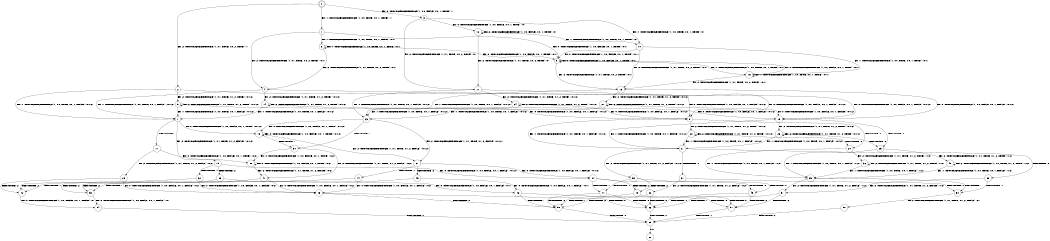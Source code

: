 digraph BCG {
size = "7, 10.5";
center = TRUE;
node [shape = circle];
0 [peripheries = 2];
0 -> 1 [label = "EX !1 !ATOMIC_EXCH_BRANCH (1, +0, TRUE, +0, 1, TRUE) !::"];
0 -> 2 [label = "EX !2 !ATOMIC_EXCH_BRANCH (1, +1, TRUE, +0, 2, TRUE) !::"];
0 -> 3 [label = "EX !0 !ATOMIC_EXCH_BRANCH (1, +0, FALSE, +0, 1, TRUE) !::"];
1 -> 4 [label = "EX !2 !ATOMIC_EXCH_BRANCH (1, +1, TRUE, +0, 2, TRUE) !:0:1:"];
1 -> 5 [label = "EX !0 !ATOMIC_EXCH_BRANCH (1, +0, FALSE, +0, 1, TRUE) !:0:1:"];
1 -> 6 [label = "EX !1 !ATOMIC_EXCH_BRANCH (1, +0, TRUE, +0, 1, TRUE) !:0:1:"];
2 -> 7 [label = "EX !1 !ATOMIC_EXCH_BRANCH (1, +0, TRUE, +0, 1, FALSE) !:0:1:2:"];
2 -> 8 [label = "EX !0 !ATOMIC_EXCH_BRANCH (1, +0, FALSE, +0, 1, FALSE) !:0:1:2:"];
2 -> 9 [label = "EX !2 !ATOMIC_EXCH_BRANCH (1, +1, TRUE, +1, 2, TRUE) !:0:1:2:"];
3 -> 10 [label = "EX !1 !ATOMIC_EXCH_BRANCH (1, +0, TRUE, +0, 1, TRUE) !:0:"];
3 -> 11 [label = "EX !2 !ATOMIC_EXCH_BRANCH (1, +1, TRUE, +0, 2, TRUE) !:0:"];
3 -> 12 [label = "EX !0 !ATOMIC_EXCH_BRANCH (1, +0, FALSE, +0, 1, TRUE) !:0:"];
4 -> 13 [label = "EX !0 !ATOMIC_EXCH_BRANCH (1, +0, FALSE, +0, 1, FALSE) !:0:1:2:"];
4 -> 14 [label = "EX !2 !ATOMIC_EXCH_BRANCH (1, +1, TRUE, +1, 2, TRUE) !:0:1:2:"];
4 -> 7 [label = "EX !1 !ATOMIC_EXCH_BRANCH (1, +0, TRUE, +0, 1, FALSE) !:0:1:2:"];
5 -> 15 [label = "EX !2 !ATOMIC_EXCH_BRANCH (1, +1, TRUE, +0, 2, TRUE) !:0:1:"];
5 -> 16 [label = "EX !1 !ATOMIC_EXCH_BRANCH (1, +0, TRUE, +0, 1, TRUE) !:0:1:"];
5 -> 5 [label = "EX !0 !ATOMIC_EXCH_BRANCH (1, +0, FALSE, +0, 1, TRUE) !:0:1:"];
6 -> 4 [label = "EX !2 !ATOMIC_EXCH_BRANCH (1, +1, TRUE, +0, 2, TRUE) !:0:1:"];
6 -> 5 [label = "EX !0 !ATOMIC_EXCH_BRANCH (1, +0, FALSE, +0, 1, TRUE) !:0:1:"];
6 -> 6 [label = "EX !1 !ATOMIC_EXCH_BRANCH (1, +0, TRUE, +0, 1, TRUE) !:0:1:"];
7 -> 17 [label = "TERMINATE !1"];
7 -> 18 [label = "EX !0 !ATOMIC_EXCH_BRANCH (1, +0, FALSE, +0, 1, TRUE) !:0:1:2:"];
7 -> 19 [label = "EX !2 !ATOMIC_EXCH_BRANCH (1, +1, TRUE, +1, 2, FALSE) !:0:1:2:"];
8 -> 20 [label = "TERMINATE !0"];
8 -> 21 [label = "EX !1 !ATOMIC_EXCH_BRANCH (1, +0, TRUE, +0, 1, FALSE) !:0:1:2:"];
8 -> 22 [label = "EX !2 !ATOMIC_EXCH_BRANCH (1, +1, TRUE, +1, 2, TRUE) !:0:1:2:"];
9 -> 7 [label = "EX !1 !ATOMIC_EXCH_BRANCH (1, +0, TRUE, +0, 1, FALSE) !:0:1:2:"];
9 -> 8 [label = "EX !0 !ATOMIC_EXCH_BRANCH (1, +0, FALSE, +0, 1, FALSE) !:0:1:2:"];
9 -> 9 [label = "EX !2 !ATOMIC_EXCH_BRANCH (1, +1, TRUE, +1, 2, TRUE) !:0:1:2:"];
10 -> 15 [label = "EX !2 !ATOMIC_EXCH_BRANCH (1, +1, TRUE, +0, 2, TRUE) !:0:1:"];
10 -> 16 [label = "EX !1 !ATOMIC_EXCH_BRANCH (1, +0, TRUE, +0, 1, TRUE) !:0:1:"];
10 -> 5 [label = "EX !0 !ATOMIC_EXCH_BRANCH (1, +0, FALSE, +0, 1, TRUE) !:0:1:"];
11 -> 23 [label = "EX !1 !ATOMIC_EXCH_BRANCH (1, +0, TRUE, +0, 1, FALSE) !:0:1:2:"];
11 -> 24 [label = "EX !2 !ATOMIC_EXCH_BRANCH (1, +1, TRUE, +1, 2, TRUE) !:0:1:2:"];
11 -> 8 [label = "EX !0 !ATOMIC_EXCH_BRANCH (1, +0, FALSE, +0, 1, FALSE) !:0:1:2:"];
12 -> 10 [label = "EX !1 !ATOMIC_EXCH_BRANCH (1, +0, TRUE, +0, 1, TRUE) !:0:"];
12 -> 11 [label = "EX !2 !ATOMIC_EXCH_BRANCH (1, +1, TRUE, +0, 2, TRUE) !:0:"];
12 -> 12 [label = "EX !0 !ATOMIC_EXCH_BRANCH (1, +0, FALSE, +0, 1, TRUE) !:0:"];
13 -> 25 [label = "TERMINATE !0"];
13 -> 26 [label = "EX !2 !ATOMIC_EXCH_BRANCH (1, +1, TRUE, +1, 2, TRUE) !:0:1:2:"];
13 -> 21 [label = "EX !1 !ATOMIC_EXCH_BRANCH (1, +0, TRUE, +0, 1, FALSE) !:0:1:2:"];
14 -> 13 [label = "EX !0 !ATOMIC_EXCH_BRANCH (1, +0, FALSE, +0, 1, FALSE) !:0:1:2:"];
14 -> 14 [label = "EX !2 !ATOMIC_EXCH_BRANCH (1, +1, TRUE, +1, 2, TRUE) !:0:1:2:"];
14 -> 7 [label = "EX !1 !ATOMIC_EXCH_BRANCH (1, +0, TRUE, +0, 1, FALSE) !:0:1:2:"];
15 -> 27 [label = "EX !2 !ATOMIC_EXCH_BRANCH (1, +1, TRUE, +1, 2, TRUE) !:0:1:2:"];
15 -> 23 [label = "EX !1 !ATOMIC_EXCH_BRANCH (1, +0, TRUE, +0, 1, FALSE) !:0:1:2:"];
15 -> 13 [label = "EX !0 !ATOMIC_EXCH_BRANCH (1, +0, FALSE, +0, 1, FALSE) !:0:1:2:"];
16 -> 15 [label = "EX !2 !ATOMIC_EXCH_BRANCH (1, +1, TRUE, +0, 2, TRUE) !:0:1:"];
16 -> 16 [label = "EX !1 !ATOMIC_EXCH_BRANCH (1, +0, TRUE, +0, 1, TRUE) !:0:1:"];
16 -> 5 [label = "EX !0 !ATOMIC_EXCH_BRANCH (1, +0, FALSE, +0, 1, TRUE) !:0:1:"];
17 -> 28 [label = "EX !0 !ATOMIC_EXCH_BRANCH (1, +0, FALSE, +0, 1, TRUE) !:0:2:"];
17 -> 29 [label = "EX !2 !ATOMIC_EXCH_BRANCH (1, +1, TRUE, +1, 2, FALSE) !:0:2:"];
18 -> 30 [label = "TERMINATE !1"];
18 -> 31 [label = "EX !2 !ATOMIC_EXCH_BRANCH (1, +1, TRUE, +1, 2, FALSE) !:0:1:2:"];
18 -> 18 [label = "EX !0 !ATOMIC_EXCH_BRANCH (1, +0, FALSE, +0, 1, TRUE) !:0:1:2:"];
19 -> 32 [label = "TERMINATE !1"];
19 -> 33 [label = "TERMINATE !2"];
19 -> 34 [label = "EX !0 !ATOMIC_EXCH_BRANCH (1, +0, FALSE, +0, 1, FALSE) !:0:1:2:"];
20 -> 35 [label = "EX !1 !ATOMIC_EXCH_BRANCH (1, +0, TRUE, +0, 1, FALSE) !:1:2:"];
20 -> 36 [label = "EX !2 !ATOMIC_EXCH_BRANCH (1, +1, TRUE, +1, 2, TRUE) !:1:2:"];
21 -> 37 [label = "TERMINATE !1"];
21 -> 38 [label = "TERMINATE !0"];
21 -> 39 [label = "EX !2 !ATOMIC_EXCH_BRANCH (1, +1, TRUE, +1, 2, FALSE) !:0:1:2:"];
22 -> 20 [label = "TERMINATE !0"];
22 -> 21 [label = "EX !1 !ATOMIC_EXCH_BRANCH (1, +0, TRUE, +0, 1, FALSE) !:0:1:2:"];
22 -> 22 [label = "EX !2 !ATOMIC_EXCH_BRANCH (1, +1, TRUE, +1, 2, TRUE) !:0:1:2:"];
23 -> 30 [label = "TERMINATE !1"];
23 -> 31 [label = "EX !2 !ATOMIC_EXCH_BRANCH (1, +1, TRUE, +1, 2, FALSE) !:0:1:2:"];
23 -> 18 [label = "EX !0 !ATOMIC_EXCH_BRANCH (1, +0, FALSE, +0, 1, TRUE) !:0:1:2:"];
24 -> 23 [label = "EX !1 !ATOMIC_EXCH_BRANCH (1, +0, TRUE, +0, 1, FALSE) !:0:1:2:"];
24 -> 24 [label = "EX !2 !ATOMIC_EXCH_BRANCH (1, +1, TRUE, +1, 2, TRUE) !:0:1:2:"];
24 -> 8 [label = "EX !0 !ATOMIC_EXCH_BRANCH (1, +0, FALSE, +0, 1, FALSE) !:0:1:2:"];
25 -> 40 [label = "EX !2 !ATOMIC_EXCH_BRANCH (1, +1, TRUE, +1, 2, TRUE) !:1:2:"];
25 -> 35 [label = "EX !1 !ATOMIC_EXCH_BRANCH (1, +0, TRUE, +0, 1, FALSE) !:1:2:"];
26 -> 25 [label = "TERMINATE !0"];
26 -> 26 [label = "EX !2 !ATOMIC_EXCH_BRANCH (1, +1, TRUE, +1, 2, TRUE) !:0:1:2:"];
26 -> 21 [label = "EX !1 !ATOMIC_EXCH_BRANCH (1, +0, TRUE, +0, 1, FALSE) !:0:1:2:"];
27 -> 27 [label = "EX !2 !ATOMIC_EXCH_BRANCH (1, +1, TRUE, +1, 2, TRUE) !:0:1:2:"];
27 -> 23 [label = "EX !1 !ATOMIC_EXCH_BRANCH (1, +0, TRUE, +0, 1, FALSE) !:0:1:2:"];
27 -> 13 [label = "EX !0 !ATOMIC_EXCH_BRANCH (1, +0, FALSE, +0, 1, FALSE) !:0:1:2:"];
28 -> 41 [label = "EX !2 !ATOMIC_EXCH_BRANCH (1, +1, TRUE, +1, 2, FALSE) !:0:2:"];
28 -> 28 [label = "EX !0 !ATOMIC_EXCH_BRANCH (1, +0, FALSE, +0, 1, TRUE) !:0:2:"];
29 -> 42 [label = "TERMINATE !2"];
29 -> 43 [label = "EX !0 !ATOMIC_EXCH_BRANCH (1, +0, FALSE, +0, 1, FALSE) !:0:2:"];
30 -> 41 [label = "EX !2 !ATOMIC_EXCH_BRANCH (1, +1, TRUE, +1, 2, FALSE) !:0:2:"];
30 -> 28 [label = "EX !0 !ATOMIC_EXCH_BRANCH (1, +0, FALSE, +0, 1, TRUE) !:0:2:"];
31 -> 44 [label = "TERMINATE !1"];
31 -> 45 [label = "TERMINATE !2"];
31 -> 34 [label = "EX !0 !ATOMIC_EXCH_BRANCH (1, +0, FALSE, +0, 1, FALSE) !:0:1:2:"];
32 -> 42 [label = "TERMINATE !2"];
32 -> 43 [label = "EX !0 !ATOMIC_EXCH_BRANCH (1, +0, FALSE, +0, 1, FALSE) !:0:2:"];
33 -> 42 [label = "TERMINATE !1"];
33 -> 46 [label = "EX !0 !ATOMIC_EXCH_BRANCH (1, +0, FALSE, +0, 1, FALSE) !:0:1:"];
34 -> 47 [label = "TERMINATE !1"];
34 -> 48 [label = "TERMINATE !2"];
34 -> 49 [label = "TERMINATE !0"];
35 -> 50 [label = "TERMINATE !1"];
35 -> 51 [label = "EX !2 !ATOMIC_EXCH_BRANCH (1, +1, TRUE, +1, 2, FALSE) !:1:2:"];
36 -> 35 [label = "EX !1 !ATOMIC_EXCH_BRANCH (1, +0, TRUE, +0, 1, FALSE) !:1:2:"];
36 -> 36 [label = "EX !2 !ATOMIC_EXCH_BRANCH (1, +1, TRUE, +1, 2, TRUE) !:1:2:"];
37 -> 50 [label = "TERMINATE !0"];
37 -> 52 [label = "EX !2 !ATOMIC_EXCH_BRANCH (1, +1, TRUE, +1, 2, FALSE) !:0:2:"];
38 -> 50 [label = "TERMINATE !1"];
38 -> 51 [label = "EX !2 !ATOMIC_EXCH_BRANCH (1, +1, TRUE, +1, 2, FALSE) !:1:2:"];
39 -> 47 [label = "TERMINATE !1"];
39 -> 48 [label = "TERMINATE !2"];
39 -> 49 [label = "TERMINATE !0"];
40 -> 40 [label = "EX !2 !ATOMIC_EXCH_BRANCH (1, +1, TRUE, +1, 2, TRUE) !:1:2:"];
40 -> 35 [label = "EX !1 !ATOMIC_EXCH_BRANCH (1, +0, TRUE, +0, 1, FALSE) !:1:2:"];
41 -> 53 [label = "TERMINATE !2"];
41 -> 43 [label = "EX !0 !ATOMIC_EXCH_BRANCH (1, +0, FALSE, +0, 1, FALSE) !:0:2:"];
42 -> 54 [label = "EX !0 !ATOMIC_EXCH_BRANCH (1, +0, FALSE, +0, 1, FALSE) !:0:"];
43 -> 55 [label = "TERMINATE !2"];
43 -> 56 [label = "TERMINATE !0"];
44 -> 53 [label = "TERMINATE !2"];
44 -> 43 [label = "EX !0 !ATOMIC_EXCH_BRANCH (1, +0, FALSE, +0, 1, FALSE) !:0:2:"];
45 -> 53 [label = "TERMINATE !1"];
45 -> 46 [label = "EX !0 !ATOMIC_EXCH_BRANCH (1, +0, FALSE, +0, 1, FALSE) !:0:1:"];
46 -> 55 [label = "TERMINATE !1"];
46 -> 57 [label = "TERMINATE !0"];
47 -> 55 [label = "TERMINATE !2"];
47 -> 56 [label = "TERMINATE !0"];
48 -> 55 [label = "TERMINATE !1"];
48 -> 57 [label = "TERMINATE !0"];
49 -> 56 [label = "TERMINATE !1"];
49 -> 57 [label = "TERMINATE !2"];
50 -> 58 [label = "EX !2 !ATOMIC_EXCH_BRANCH (1, +1, TRUE, +1, 2, FALSE) !:2:"];
51 -> 56 [label = "TERMINATE !1"];
51 -> 57 [label = "TERMINATE !2"];
52 -> 55 [label = "TERMINATE !2"];
52 -> 56 [label = "TERMINATE !0"];
53 -> 54 [label = "EX !0 !ATOMIC_EXCH_BRANCH (1, +0, FALSE, +0, 1, FALSE) !:0:"];
54 -> 59 [label = "TERMINATE !0"];
55 -> 59 [label = "TERMINATE !0"];
56 -> 59 [label = "TERMINATE !2"];
57 -> 59 [label = "TERMINATE !1"];
58 -> 59 [label = "TERMINATE !2"];
59 -> 60 [label = "exit"];
}
